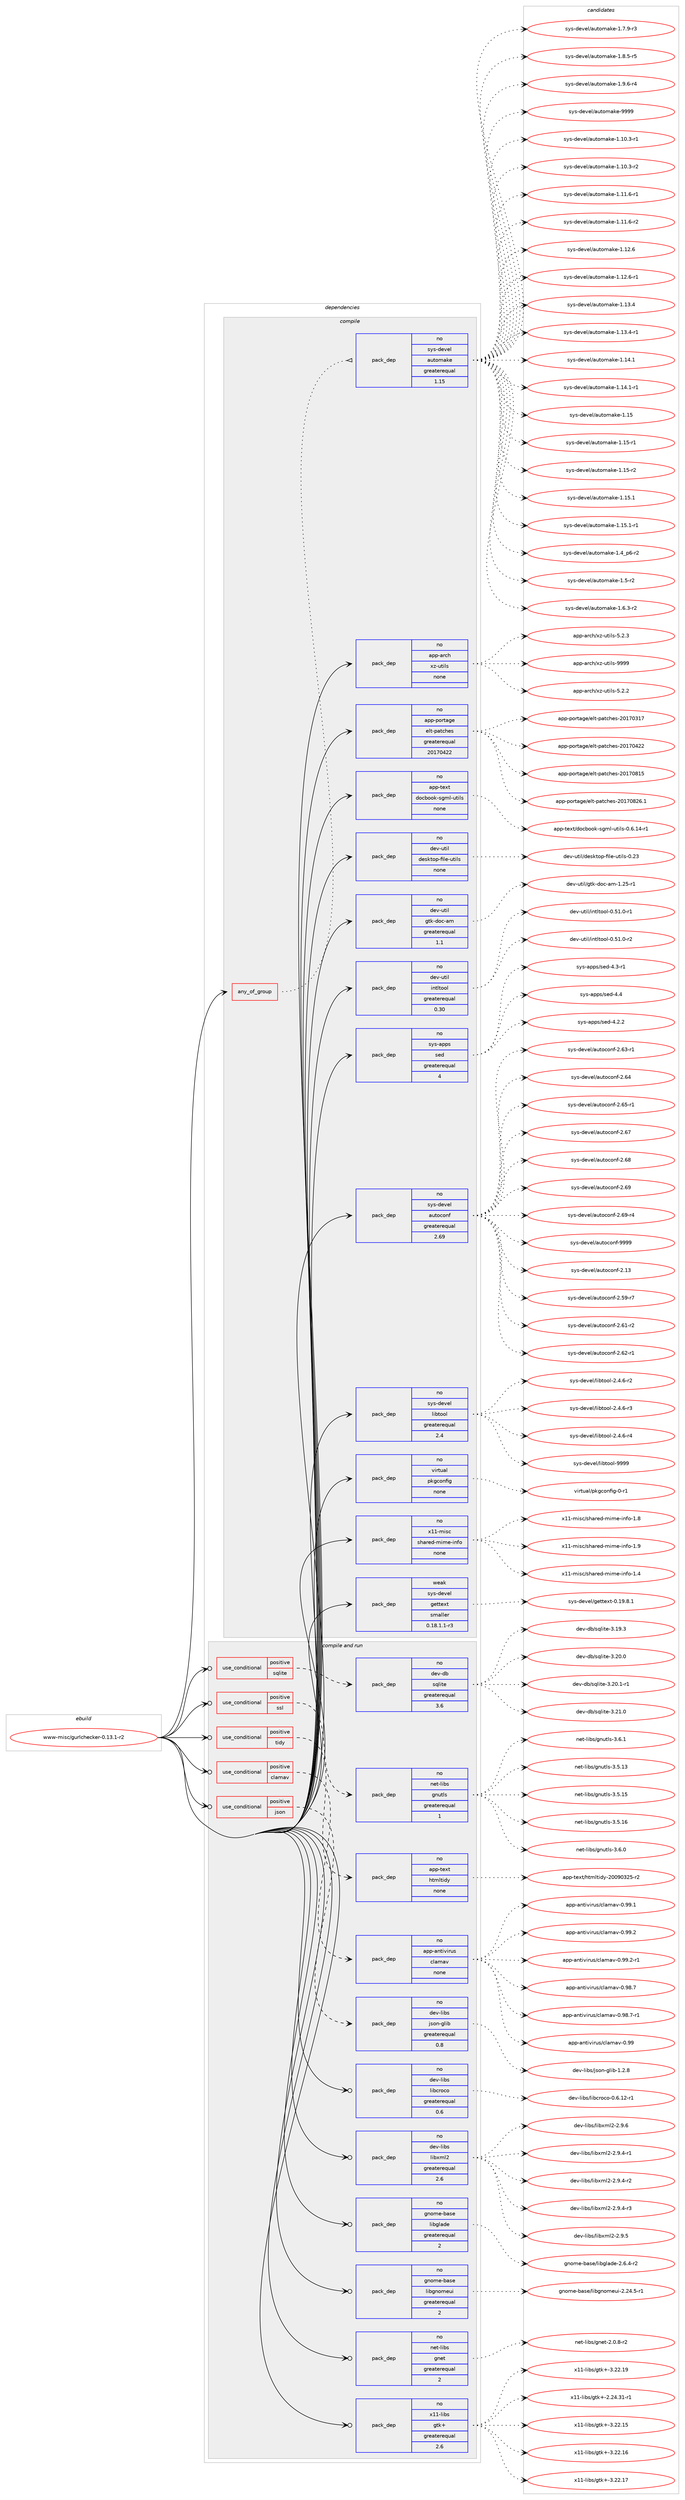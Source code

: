 digraph prolog {

# *************
# Graph options
# *************

newrank=true;
concentrate=true;
compound=true;
graph [rankdir=LR,fontname=Helvetica,fontsize=10,ranksep=1.5];#, ranksep=2.5, nodesep=0.2];
edge  [arrowhead=vee];
node  [fontname=Helvetica,fontsize=10];

# **********
# The ebuild
# **********

subgraph cluster_leftcol {
color=gray;
rank=same;
label=<<i>ebuild</i>>;
id [label="www-misc/gurlchecker-0.13.1-r2", color=red, width=4, href="../www-misc/gurlchecker-0.13.1-r2.svg"];
}

# ****************
# The dependencies
# ****************

subgraph cluster_midcol {
color=gray;
label=<<i>dependencies</i>>;
subgraph cluster_compile {
fillcolor="#eeeeee";
style=filled;
label=<<i>compile</i>>;
subgraph any8936 {
dependency505499 [label=<<TABLE BORDER="0" CELLBORDER="1" CELLSPACING="0" CELLPADDING="4"><TR><TD CELLPADDING="10">any_of_group</TD></TR></TABLE>>, shape=none, color=red];subgraph pack375940 {
dependency505500 [label=<<TABLE BORDER="0" CELLBORDER="1" CELLSPACING="0" CELLPADDING="4" WIDTH="220"><TR><TD ROWSPAN="6" CELLPADDING="30">pack_dep</TD></TR><TR><TD WIDTH="110">no</TD></TR><TR><TD>sys-devel</TD></TR><TR><TD>automake</TD></TR><TR><TD>greaterequal</TD></TR><TR><TD>1.15</TD></TR></TABLE>>, shape=none, color=blue];
}
dependency505499:e -> dependency505500:w [weight=20,style="dotted",arrowhead="oinv"];
}
id:e -> dependency505499:w [weight=20,style="solid",arrowhead="vee"];
subgraph pack375941 {
dependency505501 [label=<<TABLE BORDER="0" CELLBORDER="1" CELLSPACING="0" CELLPADDING="4" WIDTH="220"><TR><TD ROWSPAN="6" CELLPADDING="30">pack_dep</TD></TR><TR><TD WIDTH="110">no</TD></TR><TR><TD>app-arch</TD></TR><TR><TD>xz-utils</TD></TR><TR><TD>none</TD></TR><TR><TD></TD></TR></TABLE>>, shape=none, color=blue];
}
id:e -> dependency505501:w [weight=20,style="solid",arrowhead="vee"];
subgraph pack375942 {
dependency505502 [label=<<TABLE BORDER="0" CELLBORDER="1" CELLSPACING="0" CELLPADDING="4" WIDTH="220"><TR><TD ROWSPAN="6" CELLPADDING="30">pack_dep</TD></TR><TR><TD WIDTH="110">no</TD></TR><TR><TD>app-portage</TD></TR><TR><TD>elt-patches</TD></TR><TR><TD>greaterequal</TD></TR><TR><TD>20170422</TD></TR></TABLE>>, shape=none, color=blue];
}
id:e -> dependency505502:w [weight=20,style="solid",arrowhead="vee"];
subgraph pack375943 {
dependency505503 [label=<<TABLE BORDER="0" CELLBORDER="1" CELLSPACING="0" CELLPADDING="4" WIDTH="220"><TR><TD ROWSPAN="6" CELLPADDING="30">pack_dep</TD></TR><TR><TD WIDTH="110">no</TD></TR><TR><TD>app-text</TD></TR><TR><TD>docbook-sgml-utils</TD></TR><TR><TD>none</TD></TR><TR><TD></TD></TR></TABLE>>, shape=none, color=blue];
}
id:e -> dependency505503:w [weight=20,style="solid",arrowhead="vee"];
subgraph pack375944 {
dependency505504 [label=<<TABLE BORDER="0" CELLBORDER="1" CELLSPACING="0" CELLPADDING="4" WIDTH="220"><TR><TD ROWSPAN="6" CELLPADDING="30">pack_dep</TD></TR><TR><TD WIDTH="110">no</TD></TR><TR><TD>dev-util</TD></TR><TR><TD>desktop-file-utils</TD></TR><TR><TD>none</TD></TR><TR><TD></TD></TR></TABLE>>, shape=none, color=blue];
}
id:e -> dependency505504:w [weight=20,style="solid",arrowhead="vee"];
subgraph pack375945 {
dependency505505 [label=<<TABLE BORDER="0" CELLBORDER="1" CELLSPACING="0" CELLPADDING="4" WIDTH="220"><TR><TD ROWSPAN="6" CELLPADDING="30">pack_dep</TD></TR><TR><TD WIDTH="110">no</TD></TR><TR><TD>dev-util</TD></TR><TR><TD>gtk-doc-am</TD></TR><TR><TD>greaterequal</TD></TR><TR><TD>1.1</TD></TR></TABLE>>, shape=none, color=blue];
}
id:e -> dependency505505:w [weight=20,style="solid",arrowhead="vee"];
subgraph pack375946 {
dependency505506 [label=<<TABLE BORDER="0" CELLBORDER="1" CELLSPACING="0" CELLPADDING="4" WIDTH="220"><TR><TD ROWSPAN="6" CELLPADDING="30">pack_dep</TD></TR><TR><TD WIDTH="110">no</TD></TR><TR><TD>dev-util</TD></TR><TR><TD>intltool</TD></TR><TR><TD>greaterequal</TD></TR><TR><TD>0.30</TD></TR></TABLE>>, shape=none, color=blue];
}
id:e -> dependency505506:w [weight=20,style="solid",arrowhead="vee"];
subgraph pack375947 {
dependency505507 [label=<<TABLE BORDER="0" CELLBORDER="1" CELLSPACING="0" CELLPADDING="4" WIDTH="220"><TR><TD ROWSPAN="6" CELLPADDING="30">pack_dep</TD></TR><TR><TD WIDTH="110">no</TD></TR><TR><TD>sys-apps</TD></TR><TR><TD>sed</TD></TR><TR><TD>greaterequal</TD></TR><TR><TD>4</TD></TR></TABLE>>, shape=none, color=blue];
}
id:e -> dependency505507:w [weight=20,style="solid",arrowhead="vee"];
subgraph pack375948 {
dependency505508 [label=<<TABLE BORDER="0" CELLBORDER="1" CELLSPACING="0" CELLPADDING="4" WIDTH="220"><TR><TD ROWSPAN="6" CELLPADDING="30">pack_dep</TD></TR><TR><TD WIDTH="110">no</TD></TR><TR><TD>sys-devel</TD></TR><TR><TD>autoconf</TD></TR><TR><TD>greaterequal</TD></TR><TR><TD>2.69</TD></TR></TABLE>>, shape=none, color=blue];
}
id:e -> dependency505508:w [weight=20,style="solid",arrowhead="vee"];
subgraph pack375949 {
dependency505509 [label=<<TABLE BORDER="0" CELLBORDER="1" CELLSPACING="0" CELLPADDING="4" WIDTH="220"><TR><TD ROWSPAN="6" CELLPADDING="30">pack_dep</TD></TR><TR><TD WIDTH="110">no</TD></TR><TR><TD>sys-devel</TD></TR><TR><TD>libtool</TD></TR><TR><TD>greaterequal</TD></TR><TR><TD>2.4</TD></TR></TABLE>>, shape=none, color=blue];
}
id:e -> dependency505509:w [weight=20,style="solid",arrowhead="vee"];
subgraph pack375950 {
dependency505510 [label=<<TABLE BORDER="0" CELLBORDER="1" CELLSPACING="0" CELLPADDING="4" WIDTH="220"><TR><TD ROWSPAN="6" CELLPADDING="30">pack_dep</TD></TR><TR><TD WIDTH="110">no</TD></TR><TR><TD>virtual</TD></TR><TR><TD>pkgconfig</TD></TR><TR><TD>none</TD></TR><TR><TD></TD></TR></TABLE>>, shape=none, color=blue];
}
id:e -> dependency505510:w [weight=20,style="solid",arrowhead="vee"];
subgraph pack375951 {
dependency505511 [label=<<TABLE BORDER="0" CELLBORDER="1" CELLSPACING="0" CELLPADDING="4" WIDTH="220"><TR><TD ROWSPAN="6" CELLPADDING="30">pack_dep</TD></TR><TR><TD WIDTH="110">no</TD></TR><TR><TD>x11-misc</TD></TR><TR><TD>shared-mime-info</TD></TR><TR><TD>none</TD></TR><TR><TD></TD></TR></TABLE>>, shape=none, color=blue];
}
id:e -> dependency505511:w [weight=20,style="solid",arrowhead="vee"];
subgraph pack375952 {
dependency505512 [label=<<TABLE BORDER="0" CELLBORDER="1" CELLSPACING="0" CELLPADDING="4" WIDTH="220"><TR><TD ROWSPAN="6" CELLPADDING="30">pack_dep</TD></TR><TR><TD WIDTH="110">weak</TD></TR><TR><TD>sys-devel</TD></TR><TR><TD>gettext</TD></TR><TR><TD>smaller</TD></TR><TR><TD>0.18.1.1-r3</TD></TR></TABLE>>, shape=none, color=blue];
}
id:e -> dependency505512:w [weight=20,style="solid",arrowhead="vee"];
}
subgraph cluster_compileandrun {
fillcolor="#eeeeee";
style=filled;
label=<<i>compile and run</i>>;
subgraph cond120288 {
dependency505513 [label=<<TABLE BORDER="0" CELLBORDER="1" CELLSPACING="0" CELLPADDING="4"><TR><TD ROWSPAN="3" CELLPADDING="10">use_conditional</TD></TR><TR><TD>positive</TD></TR><TR><TD>clamav</TD></TR></TABLE>>, shape=none, color=red];
subgraph pack375953 {
dependency505514 [label=<<TABLE BORDER="0" CELLBORDER="1" CELLSPACING="0" CELLPADDING="4" WIDTH="220"><TR><TD ROWSPAN="6" CELLPADDING="30">pack_dep</TD></TR><TR><TD WIDTH="110">no</TD></TR><TR><TD>app-antivirus</TD></TR><TR><TD>clamav</TD></TR><TR><TD>none</TD></TR><TR><TD></TD></TR></TABLE>>, shape=none, color=blue];
}
dependency505513:e -> dependency505514:w [weight=20,style="dashed",arrowhead="vee"];
}
id:e -> dependency505513:w [weight=20,style="solid",arrowhead="odotvee"];
subgraph cond120289 {
dependency505515 [label=<<TABLE BORDER="0" CELLBORDER="1" CELLSPACING="0" CELLPADDING="4"><TR><TD ROWSPAN="3" CELLPADDING="10">use_conditional</TD></TR><TR><TD>positive</TD></TR><TR><TD>json</TD></TR></TABLE>>, shape=none, color=red];
subgraph pack375954 {
dependency505516 [label=<<TABLE BORDER="0" CELLBORDER="1" CELLSPACING="0" CELLPADDING="4" WIDTH="220"><TR><TD ROWSPAN="6" CELLPADDING="30">pack_dep</TD></TR><TR><TD WIDTH="110">no</TD></TR><TR><TD>dev-libs</TD></TR><TR><TD>json-glib</TD></TR><TR><TD>greaterequal</TD></TR><TR><TD>0.8</TD></TR></TABLE>>, shape=none, color=blue];
}
dependency505515:e -> dependency505516:w [weight=20,style="dashed",arrowhead="vee"];
}
id:e -> dependency505515:w [weight=20,style="solid",arrowhead="odotvee"];
subgraph cond120290 {
dependency505517 [label=<<TABLE BORDER="0" CELLBORDER="1" CELLSPACING="0" CELLPADDING="4"><TR><TD ROWSPAN="3" CELLPADDING="10">use_conditional</TD></TR><TR><TD>positive</TD></TR><TR><TD>sqlite</TD></TR></TABLE>>, shape=none, color=red];
subgraph pack375955 {
dependency505518 [label=<<TABLE BORDER="0" CELLBORDER="1" CELLSPACING="0" CELLPADDING="4" WIDTH="220"><TR><TD ROWSPAN="6" CELLPADDING="30">pack_dep</TD></TR><TR><TD WIDTH="110">no</TD></TR><TR><TD>dev-db</TD></TR><TR><TD>sqlite</TD></TR><TR><TD>greaterequal</TD></TR><TR><TD>3.6</TD></TR></TABLE>>, shape=none, color=blue];
}
dependency505517:e -> dependency505518:w [weight=20,style="dashed",arrowhead="vee"];
}
id:e -> dependency505517:w [weight=20,style="solid",arrowhead="odotvee"];
subgraph cond120291 {
dependency505519 [label=<<TABLE BORDER="0" CELLBORDER="1" CELLSPACING="0" CELLPADDING="4"><TR><TD ROWSPAN="3" CELLPADDING="10">use_conditional</TD></TR><TR><TD>positive</TD></TR><TR><TD>ssl</TD></TR></TABLE>>, shape=none, color=red];
subgraph pack375956 {
dependency505520 [label=<<TABLE BORDER="0" CELLBORDER="1" CELLSPACING="0" CELLPADDING="4" WIDTH="220"><TR><TD ROWSPAN="6" CELLPADDING="30">pack_dep</TD></TR><TR><TD WIDTH="110">no</TD></TR><TR><TD>net-libs</TD></TR><TR><TD>gnutls</TD></TR><TR><TD>greaterequal</TD></TR><TR><TD>1</TD></TR></TABLE>>, shape=none, color=blue];
}
dependency505519:e -> dependency505520:w [weight=20,style="dashed",arrowhead="vee"];
}
id:e -> dependency505519:w [weight=20,style="solid",arrowhead="odotvee"];
subgraph cond120292 {
dependency505521 [label=<<TABLE BORDER="0" CELLBORDER="1" CELLSPACING="0" CELLPADDING="4"><TR><TD ROWSPAN="3" CELLPADDING="10">use_conditional</TD></TR><TR><TD>positive</TD></TR><TR><TD>tidy</TD></TR></TABLE>>, shape=none, color=red];
subgraph pack375957 {
dependency505522 [label=<<TABLE BORDER="0" CELLBORDER="1" CELLSPACING="0" CELLPADDING="4" WIDTH="220"><TR><TD ROWSPAN="6" CELLPADDING="30">pack_dep</TD></TR><TR><TD WIDTH="110">no</TD></TR><TR><TD>app-text</TD></TR><TR><TD>htmltidy</TD></TR><TR><TD>none</TD></TR><TR><TD></TD></TR></TABLE>>, shape=none, color=blue];
}
dependency505521:e -> dependency505522:w [weight=20,style="dashed",arrowhead="vee"];
}
id:e -> dependency505521:w [weight=20,style="solid",arrowhead="odotvee"];
subgraph pack375958 {
dependency505523 [label=<<TABLE BORDER="0" CELLBORDER="1" CELLSPACING="0" CELLPADDING="4" WIDTH="220"><TR><TD ROWSPAN="6" CELLPADDING="30">pack_dep</TD></TR><TR><TD WIDTH="110">no</TD></TR><TR><TD>dev-libs</TD></TR><TR><TD>libcroco</TD></TR><TR><TD>greaterequal</TD></TR><TR><TD>0.6</TD></TR></TABLE>>, shape=none, color=blue];
}
id:e -> dependency505523:w [weight=20,style="solid",arrowhead="odotvee"];
subgraph pack375959 {
dependency505524 [label=<<TABLE BORDER="0" CELLBORDER="1" CELLSPACING="0" CELLPADDING="4" WIDTH="220"><TR><TD ROWSPAN="6" CELLPADDING="30">pack_dep</TD></TR><TR><TD WIDTH="110">no</TD></TR><TR><TD>dev-libs</TD></TR><TR><TD>libxml2</TD></TR><TR><TD>greaterequal</TD></TR><TR><TD>2.6</TD></TR></TABLE>>, shape=none, color=blue];
}
id:e -> dependency505524:w [weight=20,style="solid",arrowhead="odotvee"];
subgraph pack375960 {
dependency505525 [label=<<TABLE BORDER="0" CELLBORDER="1" CELLSPACING="0" CELLPADDING="4" WIDTH="220"><TR><TD ROWSPAN="6" CELLPADDING="30">pack_dep</TD></TR><TR><TD WIDTH="110">no</TD></TR><TR><TD>gnome-base</TD></TR><TR><TD>libglade</TD></TR><TR><TD>greaterequal</TD></TR><TR><TD>2</TD></TR></TABLE>>, shape=none, color=blue];
}
id:e -> dependency505525:w [weight=20,style="solid",arrowhead="odotvee"];
subgraph pack375961 {
dependency505526 [label=<<TABLE BORDER="0" CELLBORDER="1" CELLSPACING="0" CELLPADDING="4" WIDTH="220"><TR><TD ROWSPAN="6" CELLPADDING="30">pack_dep</TD></TR><TR><TD WIDTH="110">no</TD></TR><TR><TD>gnome-base</TD></TR><TR><TD>libgnomeui</TD></TR><TR><TD>greaterequal</TD></TR><TR><TD>2</TD></TR></TABLE>>, shape=none, color=blue];
}
id:e -> dependency505526:w [weight=20,style="solid",arrowhead="odotvee"];
subgraph pack375962 {
dependency505527 [label=<<TABLE BORDER="0" CELLBORDER="1" CELLSPACING="0" CELLPADDING="4" WIDTH="220"><TR><TD ROWSPAN="6" CELLPADDING="30">pack_dep</TD></TR><TR><TD WIDTH="110">no</TD></TR><TR><TD>net-libs</TD></TR><TR><TD>gnet</TD></TR><TR><TD>greaterequal</TD></TR><TR><TD>2</TD></TR></TABLE>>, shape=none, color=blue];
}
id:e -> dependency505527:w [weight=20,style="solid",arrowhead="odotvee"];
subgraph pack375963 {
dependency505528 [label=<<TABLE BORDER="0" CELLBORDER="1" CELLSPACING="0" CELLPADDING="4" WIDTH="220"><TR><TD ROWSPAN="6" CELLPADDING="30">pack_dep</TD></TR><TR><TD WIDTH="110">no</TD></TR><TR><TD>x11-libs</TD></TR><TR><TD>gtk+</TD></TR><TR><TD>greaterequal</TD></TR><TR><TD>2.6</TD></TR></TABLE>>, shape=none, color=blue];
}
id:e -> dependency505528:w [weight=20,style="solid",arrowhead="odotvee"];
}
subgraph cluster_run {
fillcolor="#eeeeee";
style=filled;
label=<<i>run</i>>;
}
}

# **************
# The candidates
# **************

subgraph cluster_choices {
rank=same;
color=gray;
label=<<i>candidates</i>>;

subgraph choice375940 {
color=black;
nodesep=1;
choice11512111545100101118101108479711711611110997107101454946494846514511449 [label="sys-devel/automake-1.10.3-r1", color=red, width=4,href="../sys-devel/automake-1.10.3-r1.svg"];
choice11512111545100101118101108479711711611110997107101454946494846514511450 [label="sys-devel/automake-1.10.3-r2", color=red, width=4,href="../sys-devel/automake-1.10.3-r2.svg"];
choice11512111545100101118101108479711711611110997107101454946494946544511449 [label="sys-devel/automake-1.11.6-r1", color=red, width=4,href="../sys-devel/automake-1.11.6-r1.svg"];
choice11512111545100101118101108479711711611110997107101454946494946544511450 [label="sys-devel/automake-1.11.6-r2", color=red, width=4,href="../sys-devel/automake-1.11.6-r2.svg"];
choice1151211154510010111810110847971171161111099710710145494649504654 [label="sys-devel/automake-1.12.6", color=red, width=4,href="../sys-devel/automake-1.12.6.svg"];
choice11512111545100101118101108479711711611110997107101454946495046544511449 [label="sys-devel/automake-1.12.6-r1", color=red, width=4,href="../sys-devel/automake-1.12.6-r1.svg"];
choice1151211154510010111810110847971171161111099710710145494649514652 [label="sys-devel/automake-1.13.4", color=red, width=4,href="../sys-devel/automake-1.13.4.svg"];
choice11512111545100101118101108479711711611110997107101454946495146524511449 [label="sys-devel/automake-1.13.4-r1", color=red, width=4,href="../sys-devel/automake-1.13.4-r1.svg"];
choice1151211154510010111810110847971171161111099710710145494649524649 [label="sys-devel/automake-1.14.1", color=red, width=4,href="../sys-devel/automake-1.14.1.svg"];
choice11512111545100101118101108479711711611110997107101454946495246494511449 [label="sys-devel/automake-1.14.1-r1", color=red, width=4,href="../sys-devel/automake-1.14.1-r1.svg"];
choice115121115451001011181011084797117116111109971071014549464953 [label="sys-devel/automake-1.15", color=red, width=4,href="../sys-devel/automake-1.15.svg"];
choice1151211154510010111810110847971171161111099710710145494649534511449 [label="sys-devel/automake-1.15-r1", color=red, width=4,href="../sys-devel/automake-1.15-r1.svg"];
choice1151211154510010111810110847971171161111099710710145494649534511450 [label="sys-devel/automake-1.15-r2", color=red, width=4,href="../sys-devel/automake-1.15-r2.svg"];
choice1151211154510010111810110847971171161111099710710145494649534649 [label="sys-devel/automake-1.15.1", color=red, width=4,href="../sys-devel/automake-1.15.1.svg"];
choice11512111545100101118101108479711711611110997107101454946495346494511449 [label="sys-devel/automake-1.15.1-r1", color=red, width=4,href="../sys-devel/automake-1.15.1-r1.svg"];
choice115121115451001011181011084797117116111109971071014549465295112544511450 [label="sys-devel/automake-1.4_p6-r2", color=red, width=4,href="../sys-devel/automake-1.4_p6-r2.svg"];
choice11512111545100101118101108479711711611110997107101454946534511450 [label="sys-devel/automake-1.5-r2", color=red, width=4,href="../sys-devel/automake-1.5-r2.svg"];
choice115121115451001011181011084797117116111109971071014549465446514511450 [label="sys-devel/automake-1.6.3-r2", color=red, width=4,href="../sys-devel/automake-1.6.3-r2.svg"];
choice115121115451001011181011084797117116111109971071014549465546574511451 [label="sys-devel/automake-1.7.9-r3", color=red, width=4,href="../sys-devel/automake-1.7.9-r3.svg"];
choice115121115451001011181011084797117116111109971071014549465646534511453 [label="sys-devel/automake-1.8.5-r5", color=red, width=4,href="../sys-devel/automake-1.8.5-r5.svg"];
choice115121115451001011181011084797117116111109971071014549465746544511452 [label="sys-devel/automake-1.9.6-r4", color=red, width=4,href="../sys-devel/automake-1.9.6-r4.svg"];
choice115121115451001011181011084797117116111109971071014557575757 [label="sys-devel/automake-9999", color=red, width=4,href="../sys-devel/automake-9999.svg"];
dependency505500:e -> choice11512111545100101118101108479711711611110997107101454946494846514511449:w [style=dotted,weight="100"];
dependency505500:e -> choice11512111545100101118101108479711711611110997107101454946494846514511450:w [style=dotted,weight="100"];
dependency505500:e -> choice11512111545100101118101108479711711611110997107101454946494946544511449:w [style=dotted,weight="100"];
dependency505500:e -> choice11512111545100101118101108479711711611110997107101454946494946544511450:w [style=dotted,weight="100"];
dependency505500:e -> choice1151211154510010111810110847971171161111099710710145494649504654:w [style=dotted,weight="100"];
dependency505500:e -> choice11512111545100101118101108479711711611110997107101454946495046544511449:w [style=dotted,weight="100"];
dependency505500:e -> choice1151211154510010111810110847971171161111099710710145494649514652:w [style=dotted,weight="100"];
dependency505500:e -> choice11512111545100101118101108479711711611110997107101454946495146524511449:w [style=dotted,weight="100"];
dependency505500:e -> choice1151211154510010111810110847971171161111099710710145494649524649:w [style=dotted,weight="100"];
dependency505500:e -> choice11512111545100101118101108479711711611110997107101454946495246494511449:w [style=dotted,weight="100"];
dependency505500:e -> choice115121115451001011181011084797117116111109971071014549464953:w [style=dotted,weight="100"];
dependency505500:e -> choice1151211154510010111810110847971171161111099710710145494649534511449:w [style=dotted,weight="100"];
dependency505500:e -> choice1151211154510010111810110847971171161111099710710145494649534511450:w [style=dotted,weight="100"];
dependency505500:e -> choice1151211154510010111810110847971171161111099710710145494649534649:w [style=dotted,weight="100"];
dependency505500:e -> choice11512111545100101118101108479711711611110997107101454946495346494511449:w [style=dotted,weight="100"];
dependency505500:e -> choice115121115451001011181011084797117116111109971071014549465295112544511450:w [style=dotted,weight="100"];
dependency505500:e -> choice11512111545100101118101108479711711611110997107101454946534511450:w [style=dotted,weight="100"];
dependency505500:e -> choice115121115451001011181011084797117116111109971071014549465446514511450:w [style=dotted,weight="100"];
dependency505500:e -> choice115121115451001011181011084797117116111109971071014549465546574511451:w [style=dotted,weight="100"];
dependency505500:e -> choice115121115451001011181011084797117116111109971071014549465646534511453:w [style=dotted,weight="100"];
dependency505500:e -> choice115121115451001011181011084797117116111109971071014549465746544511452:w [style=dotted,weight="100"];
dependency505500:e -> choice115121115451001011181011084797117116111109971071014557575757:w [style=dotted,weight="100"];
}
subgraph choice375941 {
color=black;
nodesep=1;
choice971121124597114991044712012245117116105108115455346504650 [label="app-arch/xz-utils-5.2.2", color=red, width=4,href="../app-arch/xz-utils-5.2.2.svg"];
choice971121124597114991044712012245117116105108115455346504651 [label="app-arch/xz-utils-5.2.3", color=red, width=4,href="../app-arch/xz-utils-5.2.3.svg"];
choice9711211245971149910447120122451171161051081154557575757 [label="app-arch/xz-utils-9999", color=red, width=4,href="../app-arch/xz-utils-9999.svg"];
dependency505501:e -> choice971121124597114991044712012245117116105108115455346504650:w [style=dotted,weight="100"];
dependency505501:e -> choice971121124597114991044712012245117116105108115455346504651:w [style=dotted,weight="100"];
dependency505501:e -> choice9711211245971149910447120122451171161051081154557575757:w [style=dotted,weight="100"];
}
subgraph choice375942 {
color=black;
nodesep=1;
choice97112112451121111141169710310147101108116451129711699104101115455048495548514955 [label="app-portage/elt-patches-20170317", color=red, width=4,href="../app-portage/elt-patches-20170317.svg"];
choice97112112451121111141169710310147101108116451129711699104101115455048495548525050 [label="app-portage/elt-patches-20170422", color=red, width=4,href="../app-portage/elt-patches-20170422.svg"];
choice97112112451121111141169710310147101108116451129711699104101115455048495548564953 [label="app-portage/elt-patches-20170815", color=red, width=4,href="../app-portage/elt-patches-20170815.svg"];
choice971121124511211111411697103101471011081164511297116991041011154550484955485650544649 [label="app-portage/elt-patches-20170826.1", color=red, width=4,href="../app-portage/elt-patches-20170826.1.svg"];
dependency505502:e -> choice97112112451121111141169710310147101108116451129711699104101115455048495548514955:w [style=dotted,weight="100"];
dependency505502:e -> choice97112112451121111141169710310147101108116451129711699104101115455048495548525050:w [style=dotted,weight="100"];
dependency505502:e -> choice97112112451121111141169710310147101108116451129711699104101115455048495548564953:w [style=dotted,weight="100"];
dependency505502:e -> choice971121124511211111411697103101471011081164511297116991041011154550484955485650544649:w [style=dotted,weight="100"];
}
subgraph choice375943 {
color=black;
nodesep=1;
choice97112112451161011201164710011199981111111074511510310910845117116105108115454846544649524511449 [label="app-text/docbook-sgml-utils-0.6.14-r1", color=red, width=4,href="../app-text/docbook-sgml-utils-0.6.14-r1.svg"];
dependency505503:e -> choice97112112451161011201164710011199981111111074511510310910845117116105108115454846544649524511449:w [style=dotted,weight="100"];
}
subgraph choice375944 {
color=black;
nodesep=1;
choice100101118451171161051084710010111510711611111245102105108101451171161051081154548465051 [label="dev-util/desktop-file-utils-0.23", color=red, width=4,href="../dev-util/desktop-file-utils-0.23.svg"];
dependency505504:e -> choice100101118451171161051084710010111510711611111245102105108101451171161051081154548465051:w [style=dotted,weight="100"];
}
subgraph choice375945 {
color=black;
nodesep=1;
choice10010111845117116105108471031161074510011199459710945494650534511449 [label="dev-util/gtk-doc-am-1.25-r1", color=red, width=4,href="../dev-util/gtk-doc-am-1.25-r1.svg"];
dependency505505:e -> choice10010111845117116105108471031161074510011199459710945494650534511449:w [style=dotted,weight="100"];
}
subgraph choice375946 {
color=black;
nodesep=1;
choice1001011184511711610510847105110116108116111111108454846534946484511449 [label="dev-util/intltool-0.51.0-r1", color=red, width=4,href="../dev-util/intltool-0.51.0-r1.svg"];
choice1001011184511711610510847105110116108116111111108454846534946484511450 [label="dev-util/intltool-0.51.0-r2", color=red, width=4,href="../dev-util/intltool-0.51.0-r2.svg"];
dependency505506:e -> choice1001011184511711610510847105110116108116111111108454846534946484511449:w [style=dotted,weight="100"];
dependency505506:e -> choice1001011184511711610510847105110116108116111111108454846534946484511450:w [style=dotted,weight="100"];
}
subgraph choice375947 {
color=black;
nodesep=1;
choice115121115459711211211547115101100455246504650 [label="sys-apps/sed-4.2.2", color=red, width=4,href="../sys-apps/sed-4.2.2.svg"];
choice115121115459711211211547115101100455246514511449 [label="sys-apps/sed-4.3-r1", color=red, width=4,href="../sys-apps/sed-4.3-r1.svg"];
choice11512111545971121121154711510110045524652 [label="sys-apps/sed-4.4", color=red, width=4,href="../sys-apps/sed-4.4.svg"];
dependency505507:e -> choice115121115459711211211547115101100455246504650:w [style=dotted,weight="100"];
dependency505507:e -> choice115121115459711211211547115101100455246514511449:w [style=dotted,weight="100"];
dependency505507:e -> choice11512111545971121121154711510110045524652:w [style=dotted,weight="100"];
}
subgraph choice375948 {
color=black;
nodesep=1;
choice115121115451001011181011084797117116111991111101024550464951 [label="sys-devel/autoconf-2.13", color=red, width=4,href="../sys-devel/autoconf-2.13.svg"];
choice1151211154510010111810110847971171161119911111010245504653574511455 [label="sys-devel/autoconf-2.59-r7", color=red, width=4,href="../sys-devel/autoconf-2.59-r7.svg"];
choice1151211154510010111810110847971171161119911111010245504654494511450 [label="sys-devel/autoconf-2.61-r2", color=red, width=4,href="../sys-devel/autoconf-2.61-r2.svg"];
choice1151211154510010111810110847971171161119911111010245504654504511449 [label="sys-devel/autoconf-2.62-r1", color=red, width=4,href="../sys-devel/autoconf-2.62-r1.svg"];
choice1151211154510010111810110847971171161119911111010245504654514511449 [label="sys-devel/autoconf-2.63-r1", color=red, width=4,href="../sys-devel/autoconf-2.63-r1.svg"];
choice115121115451001011181011084797117116111991111101024550465452 [label="sys-devel/autoconf-2.64", color=red, width=4,href="../sys-devel/autoconf-2.64.svg"];
choice1151211154510010111810110847971171161119911111010245504654534511449 [label="sys-devel/autoconf-2.65-r1", color=red, width=4,href="../sys-devel/autoconf-2.65-r1.svg"];
choice115121115451001011181011084797117116111991111101024550465455 [label="sys-devel/autoconf-2.67", color=red, width=4,href="../sys-devel/autoconf-2.67.svg"];
choice115121115451001011181011084797117116111991111101024550465456 [label="sys-devel/autoconf-2.68", color=red, width=4,href="../sys-devel/autoconf-2.68.svg"];
choice115121115451001011181011084797117116111991111101024550465457 [label="sys-devel/autoconf-2.69", color=red, width=4,href="../sys-devel/autoconf-2.69.svg"];
choice1151211154510010111810110847971171161119911111010245504654574511452 [label="sys-devel/autoconf-2.69-r4", color=red, width=4,href="../sys-devel/autoconf-2.69-r4.svg"];
choice115121115451001011181011084797117116111991111101024557575757 [label="sys-devel/autoconf-9999", color=red, width=4,href="../sys-devel/autoconf-9999.svg"];
dependency505508:e -> choice115121115451001011181011084797117116111991111101024550464951:w [style=dotted,weight="100"];
dependency505508:e -> choice1151211154510010111810110847971171161119911111010245504653574511455:w [style=dotted,weight="100"];
dependency505508:e -> choice1151211154510010111810110847971171161119911111010245504654494511450:w [style=dotted,weight="100"];
dependency505508:e -> choice1151211154510010111810110847971171161119911111010245504654504511449:w [style=dotted,weight="100"];
dependency505508:e -> choice1151211154510010111810110847971171161119911111010245504654514511449:w [style=dotted,weight="100"];
dependency505508:e -> choice115121115451001011181011084797117116111991111101024550465452:w [style=dotted,weight="100"];
dependency505508:e -> choice1151211154510010111810110847971171161119911111010245504654534511449:w [style=dotted,weight="100"];
dependency505508:e -> choice115121115451001011181011084797117116111991111101024550465455:w [style=dotted,weight="100"];
dependency505508:e -> choice115121115451001011181011084797117116111991111101024550465456:w [style=dotted,weight="100"];
dependency505508:e -> choice115121115451001011181011084797117116111991111101024550465457:w [style=dotted,weight="100"];
dependency505508:e -> choice1151211154510010111810110847971171161119911111010245504654574511452:w [style=dotted,weight="100"];
dependency505508:e -> choice115121115451001011181011084797117116111991111101024557575757:w [style=dotted,weight="100"];
}
subgraph choice375949 {
color=black;
nodesep=1;
choice1151211154510010111810110847108105981161111111084550465246544511450 [label="sys-devel/libtool-2.4.6-r2", color=red, width=4,href="../sys-devel/libtool-2.4.6-r2.svg"];
choice1151211154510010111810110847108105981161111111084550465246544511451 [label="sys-devel/libtool-2.4.6-r3", color=red, width=4,href="../sys-devel/libtool-2.4.6-r3.svg"];
choice1151211154510010111810110847108105981161111111084550465246544511452 [label="sys-devel/libtool-2.4.6-r4", color=red, width=4,href="../sys-devel/libtool-2.4.6-r4.svg"];
choice1151211154510010111810110847108105981161111111084557575757 [label="sys-devel/libtool-9999", color=red, width=4,href="../sys-devel/libtool-9999.svg"];
dependency505509:e -> choice1151211154510010111810110847108105981161111111084550465246544511450:w [style=dotted,weight="100"];
dependency505509:e -> choice1151211154510010111810110847108105981161111111084550465246544511451:w [style=dotted,weight="100"];
dependency505509:e -> choice1151211154510010111810110847108105981161111111084550465246544511452:w [style=dotted,weight="100"];
dependency505509:e -> choice1151211154510010111810110847108105981161111111084557575757:w [style=dotted,weight="100"];
}
subgraph choice375950 {
color=black;
nodesep=1;
choice11810511411611797108471121071039911111010210510345484511449 [label="virtual/pkgconfig-0-r1", color=red, width=4,href="../virtual/pkgconfig-0-r1.svg"];
dependency505510:e -> choice11810511411611797108471121071039911111010210510345484511449:w [style=dotted,weight="100"];
}
subgraph choice375951 {
color=black;
nodesep=1;
choice120494945109105115994711510497114101100451091051091014510511010211145494652 [label="x11-misc/shared-mime-info-1.4", color=red, width=4,href="../x11-misc/shared-mime-info-1.4.svg"];
choice120494945109105115994711510497114101100451091051091014510511010211145494656 [label="x11-misc/shared-mime-info-1.8", color=red, width=4,href="../x11-misc/shared-mime-info-1.8.svg"];
choice120494945109105115994711510497114101100451091051091014510511010211145494657 [label="x11-misc/shared-mime-info-1.9", color=red, width=4,href="../x11-misc/shared-mime-info-1.9.svg"];
dependency505511:e -> choice120494945109105115994711510497114101100451091051091014510511010211145494652:w [style=dotted,weight="100"];
dependency505511:e -> choice120494945109105115994711510497114101100451091051091014510511010211145494656:w [style=dotted,weight="100"];
dependency505511:e -> choice120494945109105115994711510497114101100451091051091014510511010211145494657:w [style=dotted,weight="100"];
}
subgraph choice375952 {
color=black;
nodesep=1;
choice1151211154510010111810110847103101116116101120116454846495746564649 [label="sys-devel/gettext-0.19.8.1", color=red, width=4,href="../sys-devel/gettext-0.19.8.1.svg"];
dependency505512:e -> choice1151211154510010111810110847103101116116101120116454846495746564649:w [style=dotted,weight="100"];
}
subgraph choice375953 {
color=black;
nodesep=1;
choice9711211245971101161051181051141171154799108971099711845484657564655 [label="app-antivirus/clamav-0.98.7", color=red, width=4,href="../app-antivirus/clamav-0.98.7.svg"];
choice97112112459711011610511810511411711547991089710997118454846575646554511449 [label="app-antivirus/clamav-0.98.7-r1", color=red, width=4,href="../app-antivirus/clamav-0.98.7-r1.svg"];
choice971121124597110116105118105114117115479910897109971184548465757 [label="app-antivirus/clamav-0.99", color=red, width=4,href="../app-antivirus/clamav-0.99.svg"];
choice9711211245971101161051181051141171154799108971099711845484657574649 [label="app-antivirus/clamav-0.99.1", color=red, width=4,href="../app-antivirus/clamav-0.99.1.svg"];
choice9711211245971101161051181051141171154799108971099711845484657574650 [label="app-antivirus/clamav-0.99.2", color=red, width=4,href="../app-antivirus/clamav-0.99.2.svg"];
choice97112112459711011610511810511411711547991089710997118454846575746504511449 [label="app-antivirus/clamav-0.99.2-r1", color=red, width=4,href="../app-antivirus/clamav-0.99.2-r1.svg"];
dependency505514:e -> choice9711211245971101161051181051141171154799108971099711845484657564655:w [style=dotted,weight="100"];
dependency505514:e -> choice97112112459711011610511810511411711547991089710997118454846575646554511449:w [style=dotted,weight="100"];
dependency505514:e -> choice971121124597110116105118105114117115479910897109971184548465757:w [style=dotted,weight="100"];
dependency505514:e -> choice9711211245971101161051181051141171154799108971099711845484657574649:w [style=dotted,weight="100"];
dependency505514:e -> choice9711211245971101161051181051141171154799108971099711845484657574650:w [style=dotted,weight="100"];
dependency505514:e -> choice97112112459711011610511810511411711547991089710997118454846575746504511449:w [style=dotted,weight="100"];
}
subgraph choice375954 {
color=black;
nodesep=1;
choice1001011184510810598115471061151111104510310810598454946504656 [label="dev-libs/json-glib-1.2.8", color=red, width=4,href="../dev-libs/json-glib-1.2.8.svg"];
dependency505516:e -> choice1001011184510810598115471061151111104510310810598454946504656:w [style=dotted,weight="100"];
}
subgraph choice375955 {
color=black;
nodesep=1;
choice10010111845100984711511310810511610145514649574651 [label="dev-db/sqlite-3.19.3", color=red, width=4,href="../dev-db/sqlite-3.19.3.svg"];
choice10010111845100984711511310810511610145514650484648 [label="dev-db/sqlite-3.20.0", color=red, width=4,href="../dev-db/sqlite-3.20.0.svg"];
choice100101118451009847115113108105116101455146504846494511449 [label="dev-db/sqlite-3.20.1-r1", color=red, width=4,href="../dev-db/sqlite-3.20.1-r1.svg"];
choice10010111845100984711511310810511610145514650494648 [label="dev-db/sqlite-3.21.0", color=red, width=4,href="../dev-db/sqlite-3.21.0.svg"];
dependency505518:e -> choice10010111845100984711511310810511610145514649574651:w [style=dotted,weight="100"];
dependency505518:e -> choice10010111845100984711511310810511610145514650484648:w [style=dotted,weight="100"];
dependency505518:e -> choice100101118451009847115113108105116101455146504846494511449:w [style=dotted,weight="100"];
dependency505518:e -> choice10010111845100984711511310810511610145514650494648:w [style=dotted,weight="100"];
}
subgraph choice375956 {
color=black;
nodesep=1;
choice11010111645108105981154710311011711610811545514653464951 [label="net-libs/gnutls-3.5.13", color=red, width=4,href="../net-libs/gnutls-3.5.13.svg"];
choice11010111645108105981154710311011711610811545514653464953 [label="net-libs/gnutls-3.5.15", color=red, width=4,href="../net-libs/gnutls-3.5.15.svg"];
choice11010111645108105981154710311011711610811545514653464954 [label="net-libs/gnutls-3.5.16", color=red, width=4,href="../net-libs/gnutls-3.5.16.svg"];
choice110101116451081059811547103110117116108115455146544648 [label="net-libs/gnutls-3.6.0", color=red, width=4,href="../net-libs/gnutls-3.6.0.svg"];
choice110101116451081059811547103110117116108115455146544649 [label="net-libs/gnutls-3.6.1", color=red, width=4,href="../net-libs/gnutls-3.6.1.svg"];
dependency505520:e -> choice11010111645108105981154710311011711610811545514653464951:w [style=dotted,weight="100"];
dependency505520:e -> choice11010111645108105981154710311011711610811545514653464953:w [style=dotted,weight="100"];
dependency505520:e -> choice11010111645108105981154710311011711610811545514653464954:w [style=dotted,weight="100"];
dependency505520:e -> choice110101116451081059811547103110117116108115455146544648:w [style=dotted,weight="100"];
dependency505520:e -> choice110101116451081059811547103110117116108115455146544649:w [style=dotted,weight="100"];
}
subgraph choice375957 {
color=black;
nodesep=1;
choice9711211245116101120116471041161091081161051001214550484857485150534511450 [label="app-text/htmltidy-20090325-r2", color=red, width=4,href="../app-text/htmltidy-20090325-r2.svg"];
dependency505522:e -> choice9711211245116101120116471041161091081161051001214550484857485150534511450:w [style=dotted,weight="100"];
}
subgraph choice375958 {
color=black;
nodesep=1;
choice100101118451081059811547108105989911411199111454846544649504511449 [label="dev-libs/libcroco-0.6.12-r1", color=red, width=4,href="../dev-libs/libcroco-0.6.12-r1.svg"];
dependency505523:e -> choice100101118451081059811547108105989911411199111454846544649504511449:w [style=dotted,weight="100"];
}
subgraph choice375959 {
color=black;
nodesep=1;
choice10010111845108105981154710810598120109108504550465746524511449 [label="dev-libs/libxml2-2.9.4-r1", color=red, width=4,href="../dev-libs/libxml2-2.9.4-r1.svg"];
choice10010111845108105981154710810598120109108504550465746524511450 [label="dev-libs/libxml2-2.9.4-r2", color=red, width=4,href="../dev-libs/libxml2-2.9.4-r2.svg"];
choice10010111845108105981154710810598120109108504550465746524511451 [label="dev-libs/libxml2-2.9.4-r3", color=red, width=4,href="../dev-libs/libxml2-2.9.4-r3.svg"];
choice1001011184510810598115471081059812010910850455046574653 [label="dev-libs/libxml2-2.9.5", color=red, width=4,href="../dev-libs/libxml2-2.9.5.svg"];
choice1001011184510810598115471081059812010910850455046574654 [label="dev-libs/libxml2-2.9.6", color=red, width=4,href="../dev-libs/libxml2-2.9.6.svg"];
dependency505524:e -> choice10010111845108105981154710810598120109108504550465746524511449:w [style=dotted,weight="100"];
dependency505524:e -> choice10010111845108105981154710810598120109108504550465746524511450:w [style=dotted,weight="100"];
dependency505524:e -> choice10010111845108105981154710810598120109108504550465746524511451:w [style=dotted,weight="100"];
dependency505524:e -> choice1001011184510810598115471081059812010910850455046574653:w [style=dotted,weight="100"];
dependency505524:e -> choice1001011184510810598115471081059812010910850455046574654:w [style=dotted,weight="100"];
}
subgraph choice375960 {
color=black;
nodesep=1;
choice1031101111091014598971151014710810598103108971001014550465446524511450 [label="gnome-base/libglade-2.6.4-r2", color=red, width=4,href="../gnome-base/libglade-2.6.4-r2.svg"];
dependency505525:e -> choice1031101111091014598971151014710810598103108971001014550465446524511450:w [style=dotted,weight="100"];
}
subgraph choice375961 {
color=black;
nodesep=1;
choice1031101111091014598971151014710810598103110111109101117105455046505246534511449 [label="gnome-base/libgnomeui-2.24.5-r1", color=red, width=4,href="../gnome-base/libgnomeui-2.24.5-r1.svg"];
dependency505526:e -> choice1031101111091014598971151014710810598103110111109101117105455046505246534511449:w [style=dotted,weight="100"];
}
subgraph choice375962 {
color=black;
nodesep=1;
choice1101011164510810598115471031101011164550464846564511450 [label="net-libs/gnet-2.0.8-r2", color=red, width=4,href="../net-libs/gnet-2.0.8-r2.svg"];
dependency505527:e -> choice1101011164510810598115471031101011164550464846564511450:w [style=dotted,weight="100"];
}
subgraph choice375963 {
color=black;
nodesep=1;
choice12049494510810598115471031161074345504650524651494511449 [label="x11-libs/gtk+-2.24.31-r1", color=red, width=4,href="../x11-libs/gtk+-2.24.31-r1.svg"];
choice1204949451081059811547103116107434551465050464953 [label="x11-libs/gtk+-3.22.15", color=red, width=4,href="../x11-libs/gtk+-3.22.15.svg"];
choice1204949451081059811547103116107434551465050464954 [label="x11-libs/gtk+-3.22.16", color=red, width=4,href="../x11-libs/gtk+-3.22.16.svg"];
choice1204949451081059811547103116107434551465050464955 [label="x11-libs/gtk+-3.22.17", color=red, width=4,href="../x11-libs/gtk+-3.22.17.svg"];
choice1204949451081059811547103116107434551465050464957 [label="x11-libs/gtk+-3.22.19", color=red, width=4,href="../x11-libs/gtk+-3.22.19.svg"];
dependency505528:e -> choice12049494510810598115471031161074345504650524651494511449:w [style=dotted,weight="100"];
dependency505528:e -> choice1204949451081059811547103116107434551465050464953:w [style=dotted,weight="100"];
dependency505528:e -> choice1204949451081059811547103116107434551465050464954:w [style=dotted,weight="100"];
dependency505528:e -> choice1204949451081059811547103116107434551465050464955:w [style=dotted,weight="100"];
dependency505528:e -> choice1204949451081059811547103116107434551465050464957:w [style=dotted,weight="100"];
}
}

}
